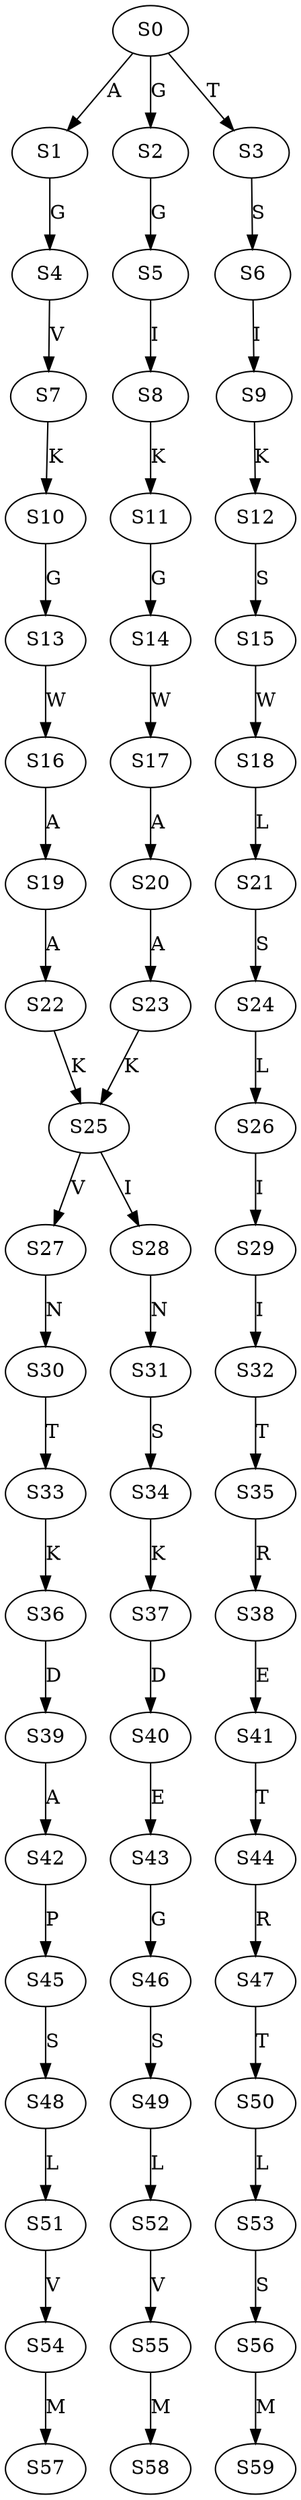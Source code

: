 strict digraph  {
	S0 -> S1 [ label = A ];
	S0 -> S2 [ label = G ];
	S0 -> S3 [ label = T ];
	S1 -> S4 [ label = G ];
	S2 -> S5 [ label = G ];
	S3 -> S6 [ label = S ];
	S4 -> S7 [ label = V ];
	S5 -> S8 [ label = I ];
	S6 -> S9 [ label = I ];
	S7 -> S10 [ label = K ];
	S8 -> S11 [ label = K ];
	S9 -> S12 [ label = K ];
	S10 -> S13 [ label = G ];
	S11 -> S14 [ label = G ];
	S12 -> S15 [ label = S ];
	S13 -> S16 [ label = W ];
	S14 -> S17 [ label = W ];
	S15 -> S18 [ label = W ];
	S16 -> S19 [ label = A ];
	S17 -> S20 [ label = A ];
	S18 -> S21 [ label = L ];
	S19 -> S22 [ label = A ];
	S20 -> S23 [ label = A ];
	S21 -> S24 [ label = S ];
	S22 -> S25 [ label = K ];
	S23 -> S25 [ label = K ];
	S24 -> S26 [ label = L ];
	S25 -> S27 [ label = V ];
	S25 -> S28 [ label = I ];
	S26 -> S29 [ label = I ];
	S27 -> S30 [ label = N ];
	S28 -> S31 [ label = N ];
	S29 -> S32 [ label = I ];
	S30 -> S33 [ label = T ];
	S31 -> S34 [ label = S ];
	S32 -> S35 [ label = T ];
	S33 -> S36 [ label = K ];
	S34 -> S37 [ label = K ];
	S35 -> S38 [ label = R ];
	S36 -> S39 [ label = D ];
	S37 -> S40 [ label = D ];
	S38 -> S41 [ label = E ];
	S39 -> S42 [ label = A ];
	S40 -> S43 [ label = E ];
	S41 -> S44 [ label = T ];
	S42 -> S45 [ label = P ];
	S43 -> S46 [ label = G ];
	S44 -> S47 [ label = R ];
	S45 -> S48 [ label = S ];
	S46 -> S49 [ label = S ];
	S47 -> S50 [ label = T ];
	S48 -> S51 [ label = L ];
	S49 -> S52 [ label = L ];
	S50 -> S53 [ label = L ];
	S51 -> S54 [ label = V ];
	S52 -> S55 [ label = V ];
	S53 -> S56 [ label = S ];
	S54 -> S57 [ label = M ];
	S55 -> S58 [ label = M ];
	S56 -> S59 [ label = M ];
}
